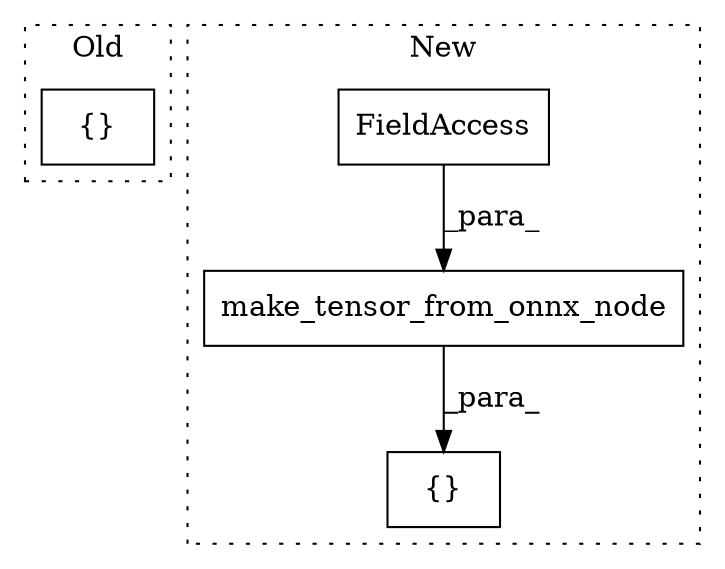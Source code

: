 digraph G {
subgraph cluster0 {
1 [label="{}" a="4" s="372,409" l="1,1" shape="box"];
label = "Old";
style="dotted";
}
subgraph cluster1 {
2 [label="make_tensor_from_onnx_node" a="32" s="283,321" l="27,1" shape="box"];
3 [label="{}" a="4" s="278,322" l="1,1" shape="box"];
4 [label="FieldAccess" a="22" s="315" l="6" shape="box"];
label = "New";
style="dotted";
}
2 -> 3 [label="_para_"];
4 -> 2 [label="_para_"];
}